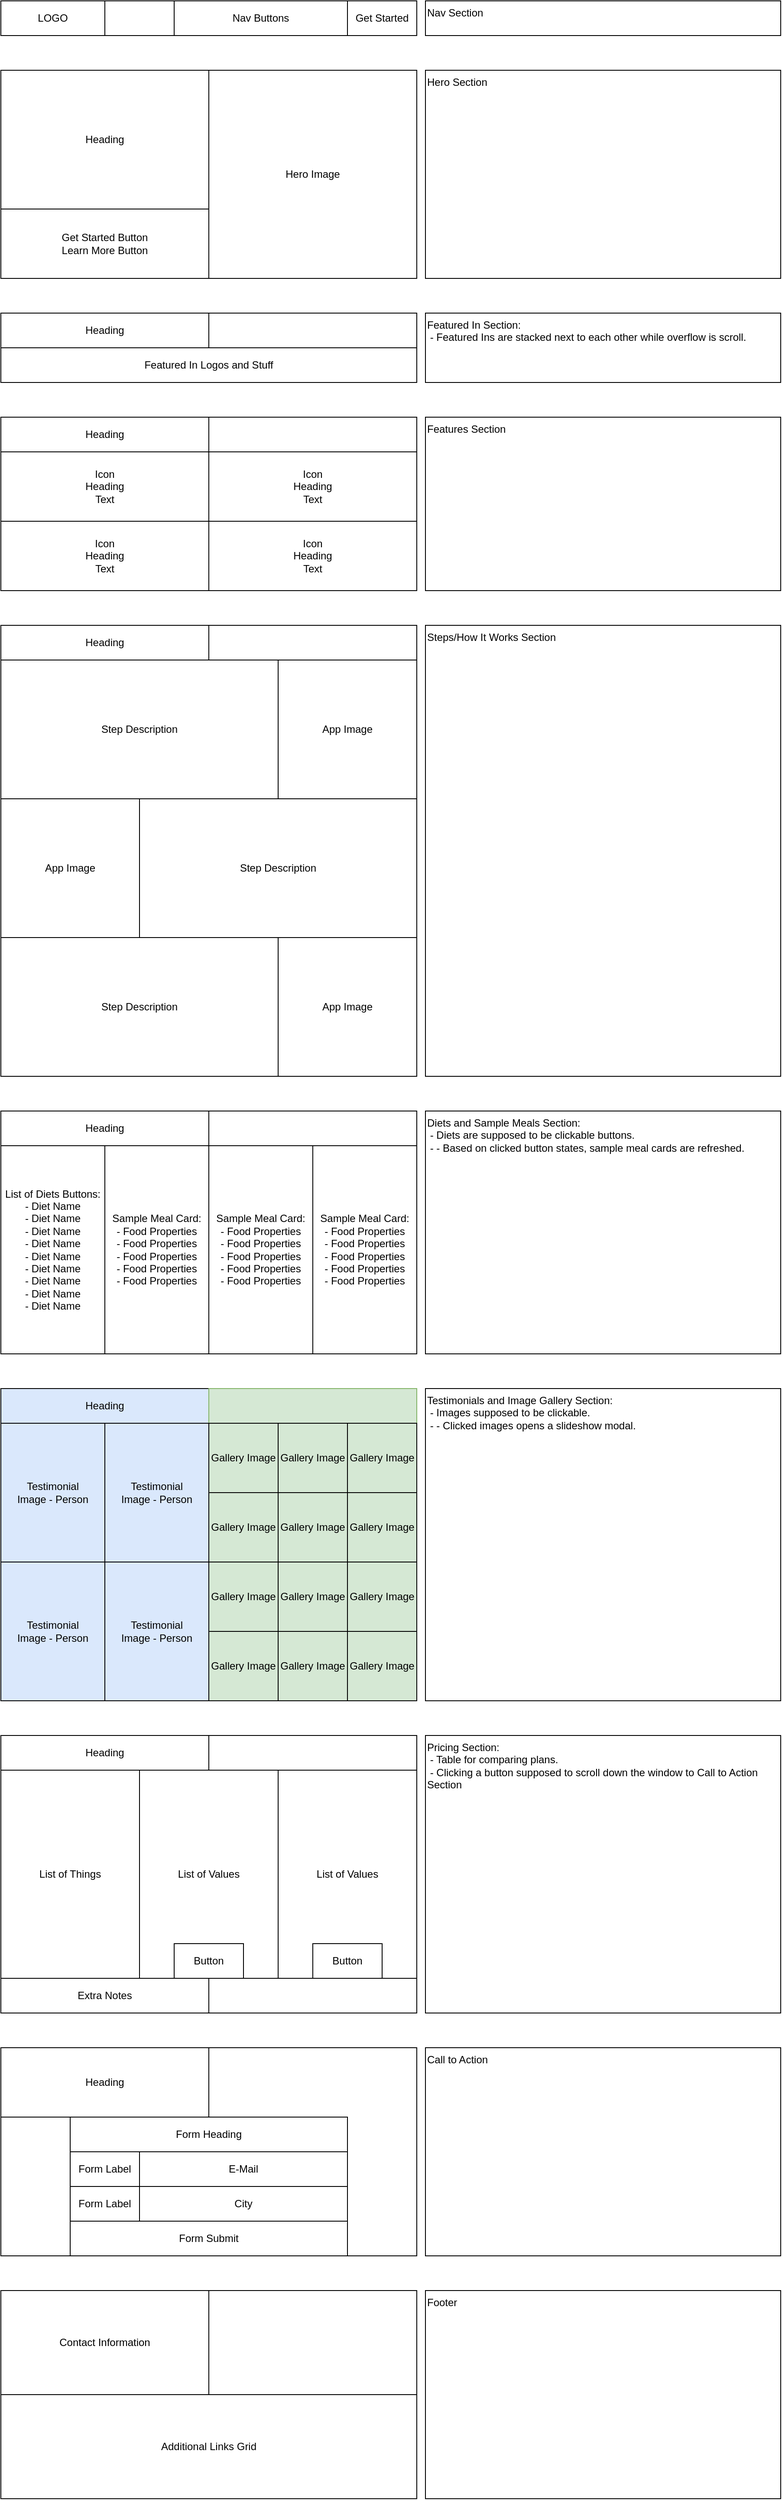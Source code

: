 <mxfile version="22.0.4" type="device">
  <diagram name="Page-1" id="E7mZ4aUifwHMD3Rqrj6b">
    <mxGraphModel dx="1221" dy="670" grid="1" gridSize="10" guides="1" tooltips="1" connect="1" arrows="1" fold="1" page="1" pageScale="1" pageWidth="900" pageHeight="1600" math="0" shadow="0">
      <root>
        <mxCell id="0" />
        <mxCell id="1" parent="0" />
        <mxCell id="bYa10c9uotbPqZzvQVCg-1" value="" style="rounded=0;whiteSpace=wrap;html=1;fillColor=none;" vertex="1" parent="1">
          <mxGeometry width="480" height="40" as="geometry" />
        </mxCell>
        <mxCell id="bYa10c9uotbPqZzvQVCg-2" value="LOGO" style="rounded=0;whiteSpace=wrap;html=1;fillColor=none;" vertex="1" parent="1">
          <mxGeometry width="120" height="40" as="geometry" />
        </mxCell>
        <mxCell id="bYa10c9uotbPqZzvQVCg-3" value="Get Started" style="rounded=0;whiteSpace=wrap;html=1;fillColor=none;" vertex="1" parent="1">
          <mxGeometry x="400" width="80" height="40" as="geometry" />
        </mxCell>
        <mxCell id="bYa10c9uotbPqZzvQVCg-4" value="Nav Buttons" style="rounded=0;whiteSpace=wrap;html=1;fillColor=none;" vertex="1" parent="1">
          <mxGeometry x="200" width="200" height="40" as="geometry" />
        </mxCell>
        <mxCell id="bYa10c9uotbPqZzvQVCg-5" value="" style="rounded=0;whiteSpace=wrap;html=1;fillColor=none;" vertex="1" parent="1">
          <mxGeometry y="80" width="480" height="240" as="geometry" />
        </mxCell>
        <mxCell id="bYa10c9uotbPqZzvQVCg-6" value="Nav Section" style="text;html=1;align=left;verticalAlign=top;whiteSpace=wrap;rounded=0;fillColor=default;strokeColor=default;" vertex="1" parent="1">
          <mxGeometry x="490" width="410" height="40" as="geometry" />
        </mxCell>
        <mxCell id="bYa10c9uotbPqZzvQVCg-8" value="Hero Section" style="text;html=1;align=left;verticalAlign=top;whiteSpace=wrap;rounded=0;fillColor=default;strokeColor=default;" vertex="1" parent="1">
          <mxGeometry x="490" y="80" width="410" height="240" as="geometry" />
        </mxCell>
        <mxCell id="bYa10c9uotbPqZzvQVCg-10" value="Hero Image" style="rounded=0;whiteSpace=wrap;html=1;fillColor=none;" vertex="1" parent="1">
          <mxGeometry x="240" y="80" width="240" height="240" as="geometry" />
        </mxCell>
        <mxCell id="bYa10c9uotbPqZzvQVCg-11" value="Heading" style="rounded=0;whiteSpace=wrap;html=1;fillColor=none;" vertex="1" parent="1">
          <mxGeometry y="80" width="240" height="160" as="geometry" />
        </mxCell>
        <mxCell id="bYa10c9uotbPqZzvQVCg-12" value="Get Started Button&lt;br&gt;Learn More Button" style="rounded=0;whiteSpace=wrap;html=1;fillColor=none;" vertex="1" parent="1">
          <mxGeometry y="240" width="240" height="80" as="geometry" />
        </mxCell>
        <mxCell id="bYa10c9uotbPqZzvQVCg-13" value="" style="rounded=0;whiteSpace=wrap;html=1;fillColor=none;" vertex="1" parent="1">
          <mxGeometry y="360" width="480" height="80" as="geometry" />
        </mxCell>
        <mxCell id="bYa10c9uotbPqZzvQVCg-14" value="Heading" style="rounded=0;whiteSpace=wrap;html=1;fillColor=none;" vertex="1" parent="1">
          <mxGeometry y="360" width="240" height="40" as="geometry" />
        </mxCell>
        <mxCell id="bYa10c9uotbPqZzvQVCg-15" value="Featured In Logos and Stuff" style="rounded=0;whiteSpace=wrap;html=1;fillColor=none;" vertex="1" parent="1">
          <mxGeometry y="400" width="480" height="40" as="geometry" />
        </mxCell>
        <mxCell id="bYa10c9uotbPqZzvQVCg-16" value="Featured In Section:&lt;br&gt;&amp;nbsp;- Featured Ins are stacked next to each other while overflow is scroll." style="text;html=1;align=left;verticalAlign=top;whiteSpace=wrap;rounded=0;fillColor=default;strokeColor=default;" vertex="1" parent="1">
          <mxGeometry x="490" y="360" width="410" height="80" as="geometry" />
        </mxCell>
        <mxCell id="bYa10c9uotbPqZzvQVCg-17" value="" style="rounded=0;whiteSpace=wrap;html=1;fillColor=none;" vertex="1" parent="1">
          <mxGeometry y="480" width="480" height="200" as="geometry" />
        </mxCell>
        <mxCell id="bYa10c9uotbPqZzvQVCg-18" value="Heading" style="rounded=0;whiteSpace=wrap;html=1;fillColor=none;" vertex="1" parent="1">
          <mxGeometry y="480" width="240" height="40" as="geometry" />
        </mxCell>
        <mxCell id="bYa10c9uotbPqZzvQVCg-23" value="Icon&lt;br&gt;Heading&lt;br&gt;Text" style="rounded=0;whiteSpace=wrap;html=1;fillColor=none;" vertex="1" parent="1">
          <mxGeometry y="520" width="240" height="80" as="geometry" />
        </mxCell>
        <mxCell id="bYa10c9uotbPqZzvQVCg-27" value="" style="rounded=0;whiteSpace=wrap;html=1;fillColor=none;" vertex="1" parent="1">
          <mxGeometry y="720" width="480" height="520" as="geometry" />
        </mxCell>
        <mxCell id="bYa10c9uotbPqZzvQVCg-28" value="Features Section" style="text;html=1;align=left;verticalAlign=top;whiteSpace=wrap;rounded=0;fillColor=default;strokeColor=default;" vertex="1" parent="1">
          <mxGeometry x="490" y="480" width="410" height="200" as="geometry" />
        </mxCell>
        <mxCell id="bYa10c9uotbPqZzvQVCg-29" value="Steps/How It Works Section" style="text;html=1;align=left;verticalAlign=top;whiteSpace=wrap;rounded=0;fillColor=default;strokeColor=default;" vertex="1" parent="1">
          <mxGeometry x="490" y="720" width="410" height="520" as="geometry" />
        </mxCell>
        <mxCell id="bYa10c9uotbPqZzvQVCg-30" value="Heading" style="rounded=0;whiteSpace=wrap;html=1;fillColor=none;" vertex="1" parent="1">
          <mxGeometry y="720" width="240" height="40" as="geometry" />
        </mxCell>
        <mxCell id="bYa10c9uotbPqZzvQVCg-35" value="App Image" style="rounded=0;whiteSpace=wrap;html=1;fillColor=none;" vertex="1" parent="1">
          <mxGeometry x="320" y="760" width="160" height="160" as="geometry" />
        </mxCell>
        <mxCell id="bYa10c9uotbPqZzvQVCg-36" value="Step Description" style="rounded=0;whiteSpace=wrap;html=1;fillColor=none;" vertex="1" parent="1">
          <mxGeometry y="760" width="320" height="160" as="geometry" />
        </mxCell>
        <mxCell id="bYa10c9uotbPqZzvQVCg-39" value="" style="rounded=0;whiteSpace=wrap;html=1;fillColor=none;" vertex="1" parent="1">
          <mxGeometry y="1280" width="480" height="280" as="geometry" />
        </mxCell>
        <mxCell id="bYa10c9uotbPqZzvQVCg-41" value="Diets and Sample Meals Section:&lt;br&gt;&amp;nbsp;- Diets are supposed to be clickable buttons.&lt;br&gt;&amp;nbsp;- - Based on clicked button states, sample meal cards are refreshed." style="text;html=1;align=left;verticalAlign=top;whiteSpace=wrap;rounded=0;fillColor=default;strokeColor=default;" vertex="1" parent="1">
          <mxGeometry x="490" y="1280" width="410" height="280" as="geometry" />
        </mxCell>
        <mxCell id="bYa10c9uotbPqZzvQVCg-42" value="Heading" style="rounded=0;whiteSpace=wrap;html=1;fillColor=none;" vertex="1" parent="1">
          <mxGeometry y="1280" width="240" height="40" as="geometry" />
        </mxCell>
        <mxCell id="bYa10c9uotbPqZzvQVCg-50" value="App Image" style="rounded=0;whiteSpace=wrap;html=1;fillColor=none;" vertex="1" parent="1">
          <mxGeometry x="320" y="1080" width="160" height="160" as="geometry" />
        </mxCell>
        <mxCell id="bYa10c9uotbPqZzvQVCg-51" value="Step Description" style="rounded=0;whiteSpace=wrap;html=1;fillColor=none;" vertex="1" parent="1">
          <mxGeometry y="1080" width="320" height="160" as="geometry" />
        </mxCell>
        <mxCell id="bYa10c9uotbPqZzvQVCg-53" value="Step Description" style="rounded=0;whiteSpace=wrap;html=1;fillColor=none;" vertex="1" parent="1">
          <mxGeometry x="160" y="920" width="320" height="160" as="geometry" />
        </mxCell>
        <mxCell id="bYa10c9uotbPqZzvQVCg-54" value="App Image" style="rounded=0;whiteSpace=wrap;html=1;fillColor=none;" vertex="1" parent="1">
          <mxGeometry y="920" width="160" height="160" as="geometry" />
        </mxCell>
        <mxCell id="bYa10c9uotbPqZzvQVCg-56" value="Icon&lt;br&gt;Heading&lt;br&gt;Text" style="rounded=0;whiteSpace=wrap;html=1;fillColor=none;" vertex="1" parent="1">
          <mxGeometry x="240" y="520" width="240" height="80" as="geometry" />
        </mxCell>
        <mxCell id="bYa10c9uotbPqZzvQVCg-57" value="Icon&lt;br&gt;Heading&lt;br&gt;Text" style="rounded=0;whiteSpace=wrap;html=1;fillColor=none;" vertex="1" parent="1">
          <mxGeometry y="600" width="240" height="80" as="geometry" />
        </mxCell>
        <mxCell id="bYa10c9uotbPqZzvQVCg-58" value="Icon&lt;br&gt;Heading&lt;br&gt;Text" style="rounded=0;whiteSpace=wrap;html=1;fillColor=none;" vertex="1" parent="1">
          <mxGeometry x="240" y="600" width="240" height="80" as="geometry" />
        </mxCell>
        <mxCell id="bYa10c9uotbPqZzvQVCg-61" value="List of Diets Buttons:&lt;br&gt;- Diet Name&lt;br&gt;- Diet Name&lt;br&gt;- Diet Name&lt;br&gt;- Diet Name&lt;br&gt;- Diet Name&lt;br&gt;- Diet Name&lt;br&gt;- Diet Name&lt;br&gt;- Diet Name&lt;br&gt;- Diet Name" style="rounded=0;whiteSpace=wrap;html=1;fillColor=none;" vertex="1" parent="1">
          <mxGeometry y="1320" width="120" height="240" as="geometry" />
        </mxCell>
        <mxCell id="bYa10c9uotbPqZzvQVCg-62" value="Sample Meal Card:&lt;br&gt;- Food Properties&lt;br&gt;- Food Properties&lt;br&gt;- Food Properties&lt;br&gt;- Food Properties&lt;br&gt;- Food Properties" style="rounded=0;whiteSpace=wrap;html=1;fillColor=none;" vertex="1" parent="1">
          <mxGeometry x="120" y="1320" width="120" height="240" as="geometry" />
        </mxCell>
        <mxCell id="bYa10c9uotbPqZzvQVCg-65" value="Sample Meal Card:&lt;br&gt;- Food Properties&lt;br&gt;- Food Properties&lt;br&gt;- Food Properties&lt;br&gt;- Food Properties&lt;br&gt;- Food Properties" style="rounded=0;whiteSpace=wrap;html=1;fillColor=none;" vertex="1" parent="1">
          <mxGeometry x="240" y="1320" width="120" height="240" as="geometry" />
        </mxCell>
        <mxCell id="bYa10c9uotbPqZzvQVCg-66" value="Sample Meal Card:&lt;br&gt;- Food Properties&lt;br&gt;- Food Properties&lt;br&gt;- Food Properties&lt;br&gt;- Food Properties&lt;br&gt;- Food Properties" style="rounded=0;whiteSpace=wrap;html=1;fillColor=none;" vertex="1" parent="1">
          <mxGeometry x="360" y="1320" width="120" height="240" as="geometry" />
        </mxCell>
        <mxCell id="bYa10c9uotbPqZzvQVCg-67" value="" style="rounded=0;whiteSpace=wrap;html=1;fillColor=#dae8fc;strokeColor=#6c8ebf;" vertex="1" parent="1">
          <mxGeometry y="1600" width="240" height="360" as="geometry" />
        </mxCell>
        <mxCell id="bYa10c9uotbPqZzvQVCg-68" value="Heading" style="rounded=0;whiteSpace=wrap;html=1;fillColor=none;" vertex="1" parent="1">
          <mxGeometry y="1600" width="240" height="40" as="geometry" />
        </mxCell>
        <mxCell id="bYa10c9uotbPqZzvQVCg-69" value="Testimonials and Image Gallery Section:&lt;br&gt;&amp;nbsp;- Images supposed to be clickable.&lt;br&gt;&amp;nbsp;- - Clicked images opens a slideshow modal." style="text;html=1;align=left;verticalAlign=top;whiteSpace=wrap;rounded=0;fillColor=default;strokeColor=default;" vertex="1" parent="1">
          <mxGeometry x="490" y="1600" width="410" height="360" as="geometry" />
        </mxCell>
        <mxCell id="bYa10c9uotbPqZzvQVCg-70" value="Testimonial&lt;br&gt;Image - Person" style="rounded=0;whiteSpace=wrap;html=1;fillColor=none;" vertex="1" parent="1">
          <mxGeometry y="1640" width="120" height="160" as="geometry" />
        </mxCell>
        <mxCell id="bYa10c9uotbPqZzvQVCg-71" value="Testimonial&lt;br&gt;Image - Person" style="rounded=0;whiteSpace=wrap;html=1;fillColor=none;" vertex="1" parent="1">
          <mxGeometry x="120" y="1640" width="120" height="160" as="geometry" />
        </mxCell>
        <mxCell id="bYa10c9uotbPqZzvQVCg-72" value="Testimonial&lt;br&gt;Image - Person" style="rounded=0;whiteSpace=wrap;html=1;fillColor=none;" vertex="1" parent="1">
          <mxGeometry y="1800" width="120" height="160" as="geometry" />
        </mxCell>
        <mxCell id="bYa10c9uotbPqZzvQVCg-73" value="Testimonial&lt;br&gt;Image - Person" style="rounded=0;whiteSpace=wrap;html=1;fillColor=none;" vertex="1" parent="1">
          <mxGeometry x="120" y="1800" width="120" height="160" as="geometry" />
        </mxCell>
        <mxCell id="bYa10c9uotbPqZzvQVCg-74" value="" style="rounded=0;whiteSpace=wrap;html=1;fillColor=#d5e8d4;strokeColor=#82b366;" vertex="1" parent="1">
          <mxGeometry x="240" y="1600" width="240" height="360" as="geometry" />
        </mxCell>
        <mxCell id="bYa10c9uotbPqZzvQVCg-76" value="Gallery Image" style="rounded=0;whiteSpace=wrap;html=1;fillColor=none;" vertex="1" parent="1">
          <mxGeometry x="240" y="1640" width="80" height="80" as="geometry" />
        </mxCell>
        <mxCell id="bYa10c9uotbPqZzvQVCg-93" value="Gallery Image" style="rounded=0;whiteSpace=wrap;html=1;fillColor=none;" vertex="1" parent="1">
          <mxGeometry x="320" y="1640" width="80" height="80" as="geometry" />
        </mxCell>
        <mxCell id="bYa10c9uotbPqZzvQVCg-94" value="Gallery Image" style="rounded=0;whiteSpace=wrap;html=1;fillColor=none;" vertex="1" parent="1">
          <mxGeometry x="400" y="1640" width="80" height="80" as="geometry" />
        </mxCell>
        <mxCell id="bYa10c9uotbPqZzvQVCg-95" value="Gallery Image" style="rounded=0;whiteSpace=wrap;html=1;fillColor=none;" vertex="1" parent="1">
          <mxGeometry x="240" y="1720" width="80" height="80" as="geometry" />
        </mxCell>
        <mxCell id="bYa10c9uotbPqZzvQVCg-96" value="Gallery Image" style="rounded=0;whiteSpace=wrap;html=1;fillColor=none;" vertex="1" parent="1">
          <mxGeometry x="320" y="1720" width="80" height="80" as="geometry" />
        </mxCell>
        <mxCell id="bYa10c9uotbPqZzvQVCg-97" value="Gallery Image" style="rounded=0;whiteSpace=wrap;html=1;fillColor=none;" vertex="1" parent="1">
          <mxGeometry x="400" y="1720" width="80" height="80" as="geometry" />
        </mxCell>
        <mxCell id="bYa10c9uotbPqZzvQVCg-98" value="Gallery Image" style="rounded=0;whiteSpace=wrap;html=1;fillColor=none;" vertex="1" parent="1">
          <mxGeometry x="240" y="1800" width="80" height="80" as="geometry" />
        </mxCell>
        <mxCell id="bYa10c9uotbPqZzvQVCg-99" value="Gallery Image" style="rounded=0;whiteSpace=wrap;html=1;fillColor=none;" vertex="1" parent="1">
          <mxGeometry x="320" y="1800" width="80" height="80" as="geometry" />
        </mxCell>
        <mxCell id="bYa10c9uotbPqZzvQVCg-100" value="Gallery Image" style="rounded=0;whiteSpace=wrap;html=1;fillColor=none;" vertex="1" parent="1">
          <mxGeometry x="400" y="1800" width="80" height="80" as="geometry" />
        </mxCell>
        <mxCell id="bYa10c9uotbPqZzvQVCg-101" value="Gallery Image" style="rounded=0;whiteSpace=wrap;html=1;fillColor=none;" vertex="1" parent="1">
          <mxGeometry x="240" y="1880" width="80" height="80" as="geometry" />
        </mxCell>
        <mxCell id="bYa10c9uotbPqZzvQVCg-102" value="Gallery Image" style="rounded=0;whiteSpace=wrap;html=1;fillColor=none;" vertex="1" parent="1">
          <mxGeometry x="320" y="1880" width="80" height="80" as="geometry" />
        </mxCell>
        <mxCell id="bYa10c9uotbPqZzvQVCg-103" value="Gallery Image" style="rounded=0;whiteSpace=wrap;html=1;fillColor=none;" vertex="1" parent="1">
          <mxGeometry x="400" y="1880" width="80" height="80" as="geometry" />
        </mxCell>
        <mxCell id="bYa10c9uotbPqZzvQVCg-104" value="" style="rounded=0;whiteSpace=wrap;html=1;fillColor=none;" vertex="1" parent="1">
          <mxGeometry y="2000" width="480" height="320" as="geometry" />
        </mxCell>
        <mxCell id="bYa10c9uotbPqZzvQVCg-105" value="Pricing Section:&lt;br&gt;&amp;nbsp;- Table for comparing plans.&lt;br&gt;&amp;nbsp;- Clicking a button supposed to scroll down the window to Call to Action Section" style="text;html=1;align=left;verticalAlign=top;whiteSpace=wrap;rounded=0;fillColor=default;strokeColor=default;" vertex="1" parent="1">
          <mxGeometry x="490" y="2000" width="410" height="320" as="geometry" />
        </mxCell>
        <mxCell id="bYa10c9uotbPqZzvQVCg-106" value="Heading" style="rounded=0;whiteSpace=wrap;html=1;fillColor=none;" vertex="1" parent="1">
          <mxGeometry y="2000" width="240" height="40" as="geometry" />
        </mxCell>
        <mxCell id="bYa10c9uotbPqZzvQVCg-107" value="List of Things" style="rounded=0;whiteSpace=wrap;html=1;fillColor=none;" vertex="1" parent="1">
          <mxGeometry y="2040" width="160" height="240" as="geometry" />
        </mxCell>
        <mxCell id="bYa10c9uotbPqZzvQVCg-108" value="List of Values" style="rounded=0;whiteSpace=wrap;html=1;fillColor=none;" vertex="1" parent="1">
          <mxGeometry x="160" y="2040" width="160" height="240" as="geometry" />
        </mxCell>
        <mxCell id="bYa10c9uotbPqZzvQVCg-112" value="Extra Notes" style="rounded=0;whiteSpace=wrap;html=1;fillColor=none;" vertex="1" parent="1">
          <mxGeometry y="2280" width="240" height="40" as="geometry" />
        </mxCell>
        <mxCell id="bYa10c9uotbPqZzvQVCg-114" value="List of Values" style="rounded=0;whiteSpace=wrap;html=1;fillColor=none;" vertex="1" parent="1">
          <mxGeometry x="320" y="2040" width="160" height="240" as="geometry" />
        </mxCell>
        <mxCell id="bYa10c9uotbPqZzvQVCg-115" value="Button" style="rounded=0;whiteSpace=wrap;html=1;fillColor=none;" vertex="1" parent="1">
          <mxGeometry x="200" y="2240" width="80" height="40" as="geometry" />
        </mxCell>
        <mxCell id="bYa10c9uotbPqZzvQVCg-116" value="Button" style="rounded=0;whiteSpace=wrap;html=1;fillColor=none;" vertex="1" parent="1">
          <mxGeometry x="360" y="2240" width="80" height="40" as="geometry" />
        </mxCell>
        <mxCell id="bYa10c9uotbPqZzvQVCg-117" value="" style="rounded=0;whiteSpace=wrap;html=1;fillColor=none;strokeColor=default;" vertex="1" parent="1">
          <mxGeometry y="2360" width="480" height="240" as="geometry" />
        </mxCell>
        <mxCell id="bYa10c9uotbPqZzvQVCg-118" value="Call to Action" style="text;html=1;align=left;verticalAlign=top;whiteSpace=wrap;rounded=0;fillColor=default;strokeColor=default;" vertex="1" parent="1">
          <mxGeometry x="490" y="2360" width="410" height="240" as="geometry" />
        </mxCell>
        <mxCell id="bYa10c9uotbPqZzvQVCg-119" value="Heading" style="rounded=0;whiteSpace=wrap;html=1;fillColor=none;" vertex="1" parent="1">
          <mxGeometry y="2360" width="240" height="80" as="geometry" />
        </mxCell>
        <mxCell id="bYa10c9uotbPqZzvQVCg-121" value="Form Heading" style="rounded=0;whiteSpace=wrap;html=1;fillColor=none;" vertex="1" parent="1">
          <mxGeometry x="80" y="2440" width="320" height="40" as="geometry" />
        </mxCell>
        <mxCell id="bYa10c9uotbPqZzvQVCg-125" value="Form Label" style="rounded=0;whiteSpace=wrap;html=1;fillColor=none;" vertex="1" parent="1">
          <mxGeometry x="80" y="2480" width="80" height="40" as="geometry" />
        </mxCell>
        <mxCell id="bYa10c9uotbPqZzvQVCg-126" value="E-Mail" style="rounded=0;whiteSpace=wrap;html=1;fillColor=none;" vertex="1" parent="1">
          <mxGeometry x="160" y="2480" width="240" height="40" as="geometry" />
        </mxCell>
        <mxCell id="bYa10c9uotbPqZzvQVCg-127" value="Form Label" style="rounded=0;whiteSpace=wrap;html=1;fillColor=none;" vertex="1" parent="1">
          <mxGeometry x="80" y="2520" width="80" height="40" as="geometry" />
        </mxCell>
        <mxCell id="bYa10c9uotbPqZzvQVCg-131" value="City" style="rounded=0;whiteSpace=wrap;html=1;fillColor=none;" vertex="1" parent="1">
          <mxGeometry x="160" y="2520" width="240" height="40" as="geometry" />
        </mxCell>
        <mxCell id="bYa10c9uotbPqZzvQVCg-132" value="Form Submit" style="rounded=0;whiteSpace=wrap;html=1;" vertex="1" parent="1">
          <mxGeometry x="80" y="2560" width="320" height="40" as="geometry" />
        </mxCell>
        <mxCell id="bYa10c9uotbPqZzvQVCg-133" value="" style="rounded=0;whiteSpace=wrap;html=1;fillColor=none;strokeColor=default;" vertex="1" parent="1">
          <mxGeometry y="2640" width="480" height="240" as="geometry" />
        </mxCell>
        <mxCell id="bYa10c9uotbPqZzvQVCg-134" value="Footer" style="text;html=1;align=left;verticalAlign=top;whiteSpace=wrap;rounded=0;fillColor=default;strokeColor=default;" vertex="1" parent="1">
          <mxGeometry x="490" y="2640" width="410" height="240" as="geometry" />
        </mxCell>
        <mxCell id="bYa10c9uotbPqZzvQVCg-135" value="Contact Information" style="rounded=0;whiteSpace=wrap;html=1;fillColor=none;" vertex="1" parent="1">
          <mxGeometry y="2640" width="240" height="120" as="geometry" />
        </mxCell>
        <mxCell id="bYa10c9uotbPqZzvQVCg-136" value="Additional Links Grid" style="rounded=0;whiteSpace=wrap;html=1;fillColor=none;" vertex="1" parent="1">
          <mxGeometry y="2760" width="480" height="120" as="geometry" />
        </mxCell>
      </root>
    </mxGraphModel>
  </diagram>
</mxfile>
